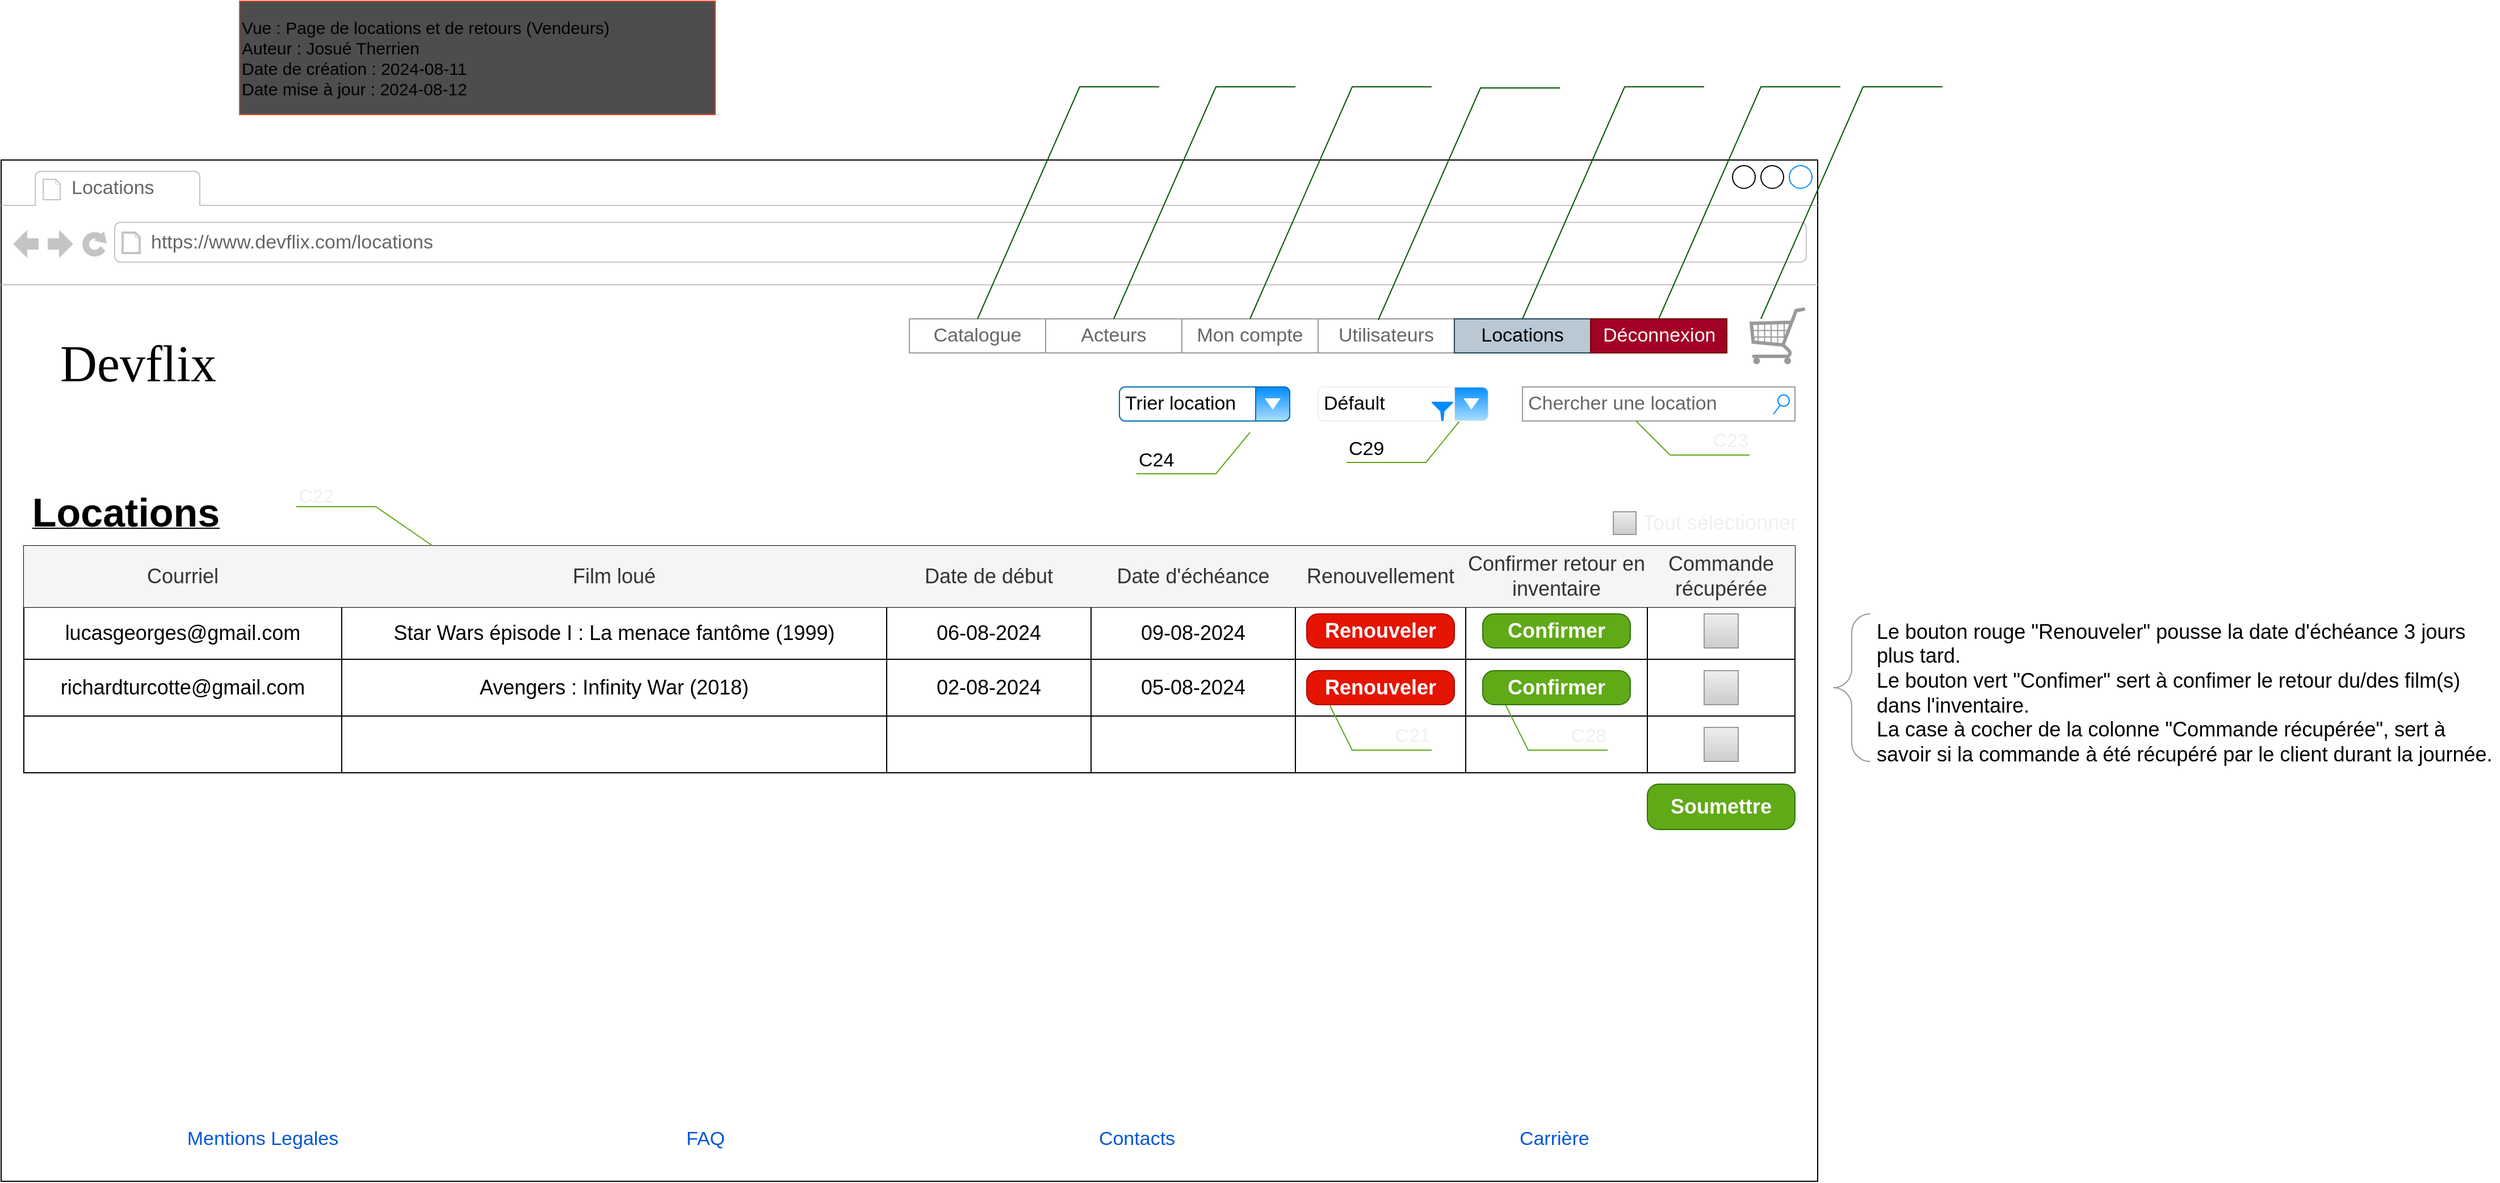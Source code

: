 <mxfile version="21.7.5" type="device">
  <diagram name="Page-1" id="HVN4WzkarxbkS2Vz0N3N">
    <mxGraphModel dx="2390" dy="2307" grid="1" gridSize="10" guides="1" tooltips="1" connect="1" arrows="1" fold="1" page="1" pageScale="1" pageWidth="1600" pageHeight="900" math="0" shadow="0">
      <root>
        <mxCell id="0" />
        <mxCell id="1" parent="0" />
        <mxCell id="bEMmbT1j2NkxgSVrj1q9-1" value="" style="strokeWidth=1;shadow=0;dashed=0;align=center;html=1;shape=mxgraph.mockup.containers.browserWindow;rSize=0;strokeColor2=#008cff;strokeColor3=#c4c4c4;mainText=,;recursiveResize=0;whiteSpace=wrap;spacingTop=0;horizontal=1;fontSize=20;" parent="1" vertex="1">
          <mxGeometry width="1600" height="900" as="geometry" />
        </mxCell>
        <mxCell id="bEMmbT1j2NkxgSVrj1q9-2" value="Locations" style="strokeWidth=1;shadow=0;dashed=0;align=center;html=1;shape=mxgraph.mockup.containers.anchor;fontSize=17;fontColor=#666666;align=left;whiteSpace=wrap;" parent="bEMmbT1j2NkxgSVrj1q9-1" vertex="1">
          <mxGeometry x="60" y="12" width="110" height="26" as="geometry" />
        </mxCell>
        <mxCell id="bEMmbT1j2NkxgSVrj1q9-3" value="https://www.devflix.com/locations" style="strokeWidth=1;shadow=0;dashed=0;align=center;html=1;shape=mxgraph.mockup.containers.anchor;rSize=0;fontSize=17;fontColor=#666666;align=left;" parent="bEMmbT1j2NkxgSVrj1q9-1" vertex="1">
          <mxGeometry x="130" y="60" width="250" height="26" as="geometry" />
        </mxCell>
        <mxCell id="bEMmbT1j2NkxgSVrj1q9-4" value="Chercher une location" style="strokeWidth=1;shadow=0;dashed=0;align=center;html=1;shape=mxgraph.mockup.forms.searchBox;strokeColor=#999999;mainText=;strokeColor2=#008cff;fontColor=#666666;fontSize=17;align=left;spacingLeft=3;whiteSpace=wrap;container=1;" parent="bEMmbT1j2NkxgSVrj1q9-1" vertex="1">
          <mxGeometry x="1340" y="200" width="240" height="30" as="geometry" />
        </mxCell>
        <mxCell id="bEMmbT1j2NkxgSVrj1q9-5" value="&lt;b&gt;&lt;u&gt;&lt;font style=&quot;font-size: 35px;&quot;&gt;Locations&lt;/font&gt;&lt;/u&gt;&lt;/b&gt;" style="text;html=1;strokeColor=none;fillColor=none;align=center;verticalAlign=middle;whiteSpace=wrap;rounded=0;" parent="bEMmbT1j2NkxgSVrj1q9-1" vertex="1">
          <mxGeometry x="20" y="280" width="180" height="60" as="geometry" />
        </mxCell>
        <mxCell id="bEMmbT1j2NkxgSVrj1q9-6" value="C29" style="strokeWidth=1;shadow=0;dashed=0;align=center;html=1;shape=mxgraph.mockup.text.callout;linkText=;textSize=17;textColor=#666666;callDir=SW;callStyle=line;fontSize=17;align=left;verticalAlign=bottom;strokeColor=#60A917;" parent="bEMmbT1j2NkxgSVrj1q9-1" vertex="1">
          <mxGeometry x="1185" y="229.5" width="100" height="37" as="geometry" />
        </mxCell>
        <mxCell id="bEMmbT1j2NkxgSVrj1q9-7" value="&lt;font color=&quot;#f0f0f0&quot;&gt;C23&lt;/font&gt;" style="strokeWidth=1;shadow=0;dashed=0;align=center;html=1;shape=mxgraph.mockup.text.callout;linkText=;textSize=17;textColor=#666666;callDir=SE;callStyle=line;fontSize=17;fontColor=#666666;align=right;verticalAlign=bottom;strokeColor=#60A917;" parent="bEMmbT1j2NkxgSVrj1q9-1" vertex="1">
          <mxGeometry x="1440" y="230" width="100" height="30" as="geometry" />
        </mxCell>
        <mxCell id="bEMmbT1j2NkxgSVrj1q9-9" value="&lt;font color=&quot;#000000&quot;&gt;Défault&lt;/font&gt;" style="strokeWidth=1;shadow=0;dashed=0;align=center;html=1;shape=mxgraph.mockup.forms.comboBox;strokeColor=#F0F0F0;fillColor=#008CFF;align=left;fillColor2=#aaddff;mainText=;fontColor=#ffffff;fontSize=17;spacingLeft=3;labelBackgroundColor=none;" parent="bEMmbT1j2NkxgSVrj1q9-1" vertex="1">
          <mxGeometry x="1160" y="200" width="150" height="30" as="geometry" />
        </mxCell>
        <mxCell id="bEMmbT1j2NkxgSVrj1q9-10" value="" style="sketch=0;aspect=fixed;pointerEvents=1;shadow=0;dashed=0;html=1;strokeColor=none;labelPosition=center;verticalLabelPosition=bottom;verticalAlign=top;align=center;fillColor=#008cff;shape=mxgraph.mscae.enterprise.filter;container=1;" parent="bEMmbT1j2NkxgSVrj1q9-1" vertex="1">
          <mxGeometry x="1260" y="213" width="18.89" height="17" as="geometry">
            <mxRectangle x="580" y="120" width="50" height="40" as="alternateBounds" />
          </mxGeometry>
        </mxCell>
        <mxCell id="bEMmbT1j2NkxgSVrj1q9-11" value="" style="shape=table;startSize=0;container=1;collapsible=0;childLayout=tableLayout;fontSize=18;" parent="bEMmbT1j2NkxgSVrj1q9-1" vertex="1">
          <mxGeometry x="20" y="340" width="1560" height="200" as="geometry" />
        </mxCell>
        <mxCell id="bEMmbT1j2NkxgSVrj1q9-12" style="shape=tableRow;horizontal=0;startSize=0;swimlaneHead=0;swimlaneBody=0;strokeColor=inherit;top=0;left=0;bottom=0;right=0;collapsible=0;dropTarget=0;fillColor=none;points=[[0,0.5],[1,0.5]];portConstraint=eastwest;fontSize=18;" parent="bEMmbT1j2NkxgSVrj1q9-11" vertex="1">
          <mxGeometry width="1560" height="54" as="geometry" />
        </mxCell>
        <mxCell id="bEMmbT1j2NkxgSVrj1q9-13" value="Courriel" style="shape=partialRectangle;html=1;whiteSpace=wrap;connectable=0;overflow=hidden;top=0;left=0;bottom=0;right=0;pointerEvents=1;fontSize=18;fillColor=#f5f5f5;strokeColor=#666666;strokeWidth=1;fillStyle=auto;fontColor=#333333;" parent="bEMmbT1j2NkxgSVrj1q9-12" vertex="1">
          <mxGeometry width="280" height="54" as="geometry">
            <mxRectangle width="280" height="54" as="alternateBounds" />
          </mxGeometry>
        </mxCell>
        <mxCell id="bEMmbT1j2NkxgSVrj1q9-14" value="Film loué" style="shape=partialRectangle;html=1;whiteSpace=wrap;connectable=0;strokeColor=#666666;overflow=hidden;fillColor=#f5f5f5;top=0;left=0;bottom=0;right=0;pointerEvents=1;fontSize=18;fontColor=#333333;" parent="bEMmbT1j2NkxgSVrj1q9-12" vertex="1">
          <mxGeometry x="280" width="480" height="54" as="geometry">
            <mxRectangle width="480" height="54" as="alternateBounds" />
          </mxGeometry>
        </mxCell>
        <mxCell id="bEMmbT1j2NkxgSVrj1q9-15" value="Date de début" style="shape=partialRectangle;html=1;whiteSpace=wrap;connectable=0;strokeColor=#666666;overflow=hidden;fillColor=#f5f5f5;top=0;left=0;bottom=0;right=0;pointerEvents=1;fontSize=18;fontColor=#333333;" parent="bEMmbT1j2NkxgSVrj1q9-12" vertex="1">
          <mxGeometry x="760" width="180" height="54" as="geometry">
            <mxRectangle width="180" height="54" as="alternateBounds" />
          </mxGeometry>
        </mxCell>
        <mxCell id="bEMmbT1j2NkxgSVrj1q9-16" value="Date d&#39;échéance" style="shape=partialRectangle;html=1;whiteSpace=wrap;connectable=0;strokeColor=#666666;overflow=hidden;fillColor=#f5f5f5;top=0;left=0;bottom=0;right=0;pointerEvents=1;fontSize=18;fontColor=#333333;" parent="bEMmbT1j2NkxgSVrj1q9-12" vertex="1">
          <mxGeometry x="940" width="180" height="54" as="geometry">
            <mxRectangle width="180" height="54" as="alternateBounds" />
          </mxGeometry>
        </mxCell>
        <mxCell id="bEMmbT1j2NkxgSVrj1q9-17" value="Renouvellement" style="shape=partialRectangle;html=1;whiteSpace=wrap;connectable=0;strokeColor=#666666;overflow=hidden;fillColor=#f5f5f5;top=0;left=0;bottom=0;right=0;pointerEvents=1;fontSize=18;fontColor=#333333;" parent="bEMmbT1j2NkxgSVrj1q9-12" vertex="1">
          <mxGeometry x="1120" width="150" height="54" as="geometry">
            <mxRectangle width="150" height="54" as="alternateBounds" />
          </mxGeometry>
        </mxCell>
        <mxCell id="bEMmbT1j2NkxgSVrj1q9-74" value="Confirmer retour en inventaire" style="shape=partialRectangle;html=1;whiteSpace=wrap;connectable=0;strokeColor=#666666;overflow=hidden;fillColor=#f5f5f5;top=0;left=0;bottom=0;right=0;pointerEvents=1;fontSize=18;fontColor=#333333;" parent="bEMmbT1j2NkxgSVrj1q9-12" vertex="1">
          <mxGeometry x="1270" width="160" height="54" as="geometry">
            <mxRectangle width="160" height="54" as="alternateBounds" />
          </mxGeometry>
        </mxCell>
        <mxCell id="BPPYJYvA0qmpn3tpTG_3-31" value="Commande récupérée" style="shape=partialRectangle;html=1;whiteSpace=wrap;connectable=0;strokeColor=#666666;overflow=hidden;fillColor=#f5f5f5;top=0;left=0;bottom=0;right=0;pointerEvents=1;fontSize=18;fontColor=#333333;" vertex="1" parent="bEMmbT1j2NkxgSVrj1q9-12">
          <mxGeometry x="1430" width="130" height="54" as="geometry">
            <mxRectangle width="130" height="54" as="alternateBounds" />
          </mxGeometry>
        </mxCell>
        <mxCell id="bEMmbT1j2NkxgSVrj1q9-18" value="" style="shape=tableRow;horizontal=0;startSize=0;swimlaneHead=0;swimlaneBody=0;strokeColor=inherit;top=0;left=0;bottom=0;right=0;collapsible=0;dropTarget=0;fillColor=none;points=[[0,0.5],[1,0.5]];portConstraint=eastwest;fontSize=18;" parent="bEMmbT1j2NkxgSVrj1q9-11" vertex="1">
          <mxGeometry y="54" width="1560" height="46" as="geometry" />
        </mxCell>
        <mxCell id="bEMmbT1j2NkxgSVrj1q9-19" value="lucasgeorges@gmail.com" style="shape=partialRectangle;html=1;whiteSpace=wrap;connectable=0;strokeColor=inherit;overflow=hidden;fillColor=none;top=0;left=0;bottom=0;right=0;pointerEvents=1;fontSize=18;" parent="bEMmbT1j2NkxgSVrj1q9-18" vertex="1">
          <mxGeometry width="280" height="46" as="geometry">
            <mxRectangle width="280" height="46" as="alternateBounds" />
          </mxGeometry>
        </mxCell>
        <mxCell id="bEMmbT1j2NkxgSVrj1q9-20" value="Star Wars épisode I : La menace fantôme (1999)" style="shape=partialRectangle;html=1;whiteSpace=wrap;connectable=0;strokeColor=inherit;overflow=hidden;fillColor=none;top=0;left=0;bottom=0;right=0;pointerEvents=1;fontSize=18;" parent="bEMmbT1j2NkxgSVrj1q9-18" vertex="1">
          <mxGeometry x="280" width="480" height="46" as="geometry">
            <mxRectangle width="480" height="46" as="alternateBounds" />
          </mxGeometry>
        </mxCell>
        <mxCell id="bEMmbT1j2NkxgSVrj1q9-21" value="06-08-2024" style="shape=partialRectangle;html=1;whiteSpace=wrap;connectable=0;strokeColor=inherit;overflow=hidden;fillColor=none;top=0;left=0;bottom=0;right=0;pointerEvents=1;fontSize=18;" parent="bEMmbT1j2NkxgSVrj1q9-18" vertex="1">
          <mxGeometry x="760" width="180" height="46" as="geometry">
            <mxRectangle width="180" height="46" as="alternateBounds" />
          </mxGeometry>
        </mxCell>
        <mxCell id="bEMmbT1j2NkxgSVrj1q9-22" value="09-08-2024" style="shape=partialRectangle;html=1;whiteSpace=wrap;connectable=0;strokeColor=inherit;overflow=hidden;fillColor=none;top=0;left=0;bottom=0;right=0;pointerEvents=1;fontSize=18;" parent="bEMmbT1j2NkxgSVrj1q9-18" vertex="1">
          <mxGeometry x="940" width="180" height="46" as="geometry">
            <mxRectangle width="180" height="46" as="alternateBounds" />
          </mxGeometry>
        </mxCell>
        <mxCell id="bEMmbT1j2NkxgSVrj1q9-23" style="shape=partialRectangle;html=1;whiteSpace=wrap;connectable=0;strokeColor=inherit;overflow=hidden;fillColor=none;top=0;left=0;bottom=0;right=0;pointerEvents=1;fontSize=18;" parent="bEMmbT1j2NkxgSVrj1q9-18" vertex="1">
          <mxGeometry x="1120" width="150" height="46" as="geometry">
            <mxRectangle width="150" height="46" as="alternateBounds" />
          </mxGeometry>
        </mxCell>
        <mxCell id="bEMmbT1j2NkxgSVrj1q9-75" style="shape=partialRectangle;html=1;whiteSpace=wrap;connectable=0;strokeColor=inherit;overflow=hidden;fillColor=none;top=0;left=0;bottom=0;right=0;pointerEvents=1;fontSize=18;" parent="bEMmbT1j2NkxgSVrj1q9-18" vertex="1">
          <mxGeometry x="1270" width="160" height="46" as="geometry">
            <mxRectangle width="160" height="46" as="alternateBounds" />
          </mxGeometry>
        </mxCell>
        <mxCell id="BPPYJYvA0qmpn3tpTG_3-32" style="shape=partialRectangle;html=1;whiteSpace=wrap;connectable=0;strokeColor=inherit;overflow=hidden;fillColor=none;top=0;left=0;bottom=0;right=0;pointerEvents=1;fontSize=18;" vertex="1" parent="bEMmbT1j2NkxgSVrj1q9-18">
          <mxGeometry x="1430" width="130" height="46" as="geometry">
            <mxRectangle width="130" height="46" as="alternateBounds" />
          </mxGeometry>
        </mxCell>
        <mxCell id="bEMmbT1j2NkxgSVrj1q9-24" value="" style="shape=tableRow;horizontal=0;startSize=0;swimlaneHead=0;swimlaneBody=0;strokeColor=inherit;top=0;left=0;bottom=0;right=0;collapsible=0;dropTarget=0;fillColor=none;points=[[0,0.5],[1,0.5]];portConstraint=eastwest;fontSize=18;" parent="bEMmbT1j2NkxgSVrj1q9-11" vertex="1">
          <mxGeometry y="100" width="1560" height="50" as="geometry" />
        </mxCell>
        <mxCell id="bEMmbT1j2NkxgSVrj1q9-25" value="richardturcotte@gmail.com" style="shape=partialRectangle;html=1;whiteSpace=wrap;connectable=0;overflow=hidden;top=0;left=0;bottom=0;right=0;pointerEvents=1;fontSize=18;fillColor=none;" parent="bEMmbT1j2NkxgSVrj1q9-24" vertex="1">
          <mxGeometry width="280" height="50" as="geometry">
            <mxRectangle width="280" height="50" as="alternateBounds" />
          </mxGeometry>
        </mxCell>
        <mxCell id="bEMmbT1j2NkxgSVrj1q9-26" value="Avengers : Infinity War (2018)" style="shape=partialRectangle;html=1;whiteSpace=wrap;connectable=0;overflow=hidden;top=0;left=0;bottom=0;right=0;pointerEvents=1;fontSize=18;fillColor=none;" parent="bEMmbT1j2NkxgSVrj1q9-24" vertex="1">
          <mxGeometry x="280" width="480" height="50" as="geometry">
            <mxRectangle width="480" height="50" as="alternateBounds" />
          </mxGeometry>
        </mxCell>
        <mxCell id="bEMmbT1j2NkxgSVrj1q9-27" value="02-08-2024" style="shape=partialRectangle;html=1;whiteSpace=wrap;connectable=0;overflow=hidden;top=0;left=0;bottom=0;right=0;pointerEvents=1;fontSize=18;fillColor=none;" parent="bEMmbT1j2NkxgSVrj1q9-24" vertex="1">
          <mxGeometry x="760" width="180" height="50" as="geometry">
            <mxRectangle width="180" height="50" as="alternateBounds" />
          </mxGeometry>
        </mxCell>
        <mxCell id="bEMmbT1j2NkxgSVrj1q9-28" value="05-08-2024" style="shape=partialRectangle;html=1;whiteSpace=wrap;connectable=0;overflow=hidden;top=0;left=0;bottom=0;right=0;pointerEvents=1;fontSize=18;fillColor=none;" parent="bEMmbT1j2NkxgSVrj1q9-24" vertex="1">
          <mxGeometry x="940" width="180" height="50" as="geometry">
            <mxRectangle width="180" height="50" as="alternateBounds" />
          </mxGeometry>
        </mxCell>
        <mxCell id="bEMmbT1j2NkxgSVrj1q9-29" style="shape=partialRectangle;html=1;whiteSpace=wrap;connectable=0;overflow=hidden;top=0;left=0;bottom=0;right=0;pointerEvents=1;fontSize=18;fillColor=none;" parent="bEMmbT1j2NkxgSVrj1q9-24" vertex="1">
          <mxGeometry x="1120" width="150" height="50" as="geometry">
            <mxRectangle width="150" height="50" as="alternateBounds" />
          </mxGeometry>
        </mxCell>
        <mxCell id="bEMmbT1j2NkxgSVrj1q9-76" style="shape=partialRectangle;html=1;whiteSpace=wrap;connectable=0;overflow=hidden;top=0;left=0;bottom=0;right=0;pointerEvents=1;fontSize=18;fillColor=none;" parent="bEMmbT1j2NkxgSVrj1q9-24" vertex="1">
          <mxGeometry x="1270" width="160" height="50" as="geometry">
            <mxRectangle width="160" height="50" as="alternateBounds" />
          </mxGeometry>
        </mxCell>
        <mxCell id="BPPYJYvA0qmpn3tpTG_3-33" style="shape=partialRectangle;html=1;whiteSpace=wrap;connectable=0;overflow=hidden;top=0;left=0;bottom=0;right=0;pointerEvents=1;fontSize=18;fillColor=none;" vertex="1" parent="bEMmbT1j2NkxgSVrj1q9-24">
          <mxGeometry x="1430" width="130" height="50" as="geometry">
            <mxRectangle width="130" height="50" as="alternateBounds" />
          </mxGeometry>
        </mxCell>
        <mxCell id="BPPYJYvA0qmpn3tpTG_3-24" style="shape=tableRow;horizontal=0;startSize=0;swimlaneHead=0;swimlaneBody=0;strokeColor=inherit;top=0;left=0;bottom=0;right=0;collapsible=0;dropTarget=0;fillColor=none;points=[[0,0.5],[1,0.5]];portConstraint=eastwest;fontSize=18;" vertex="1" parent="bEMmbT1j2NkxgSVrj1q9-11">
          <mxGeometry y="150" width="1560" height="50" as="geometry" />
        </mxCell>
        <mxCell id="BPPYJYvA0qmpn3tpTG_3-25" style="shape=partialRectangle;html=1;whiteSpace=wrap;connectable=0;overflow=hidden;top=0;left=0;bottom=0;right=0;pointerEvents=1;fontSize=18;fillColor=none;" vertex="1" parent="BPPYJYvA0qmpn3tpTG_3-24">
          <mxGeometry width="280" height="50" as="geometry">
            <mxRectangle width="280" height="50" as="alternateBounds" />
          </mxGeometry>
        </mxCell>
        <mxCell id="BPPYJYvA0qmpn3tpTG_3-26" style="shape=partialRectangle;html=1;whiteSpace=wrap;connectable=0;overflow=hidden;top=0;left=0;bottom=0;right=0;pointerEvents=1;fontSize=18;fillColor=none;" vertex="1" parent="BPPYJYvA0qmpn3tpTG_3-24">
          <mxGeometry x="280" width="480" height="50" as="geometry">
            <mxRectangle width="480" height="50" as="alternateBounds" />
          </mxGeometry>
        </mxCell>
        <mxCell id="BPPYJYvA0qmpn3tpTG_3-27" style="shape=partialRectangle;html=1;whiteSpace=wrap;connectable=0;overflow=hidden;top=0;left=0;bottom=0;right=0;pointerEvents=1;fontSize=18;fillColor=none;" vertex="1" parent="BPPYJYvA0qmpn3tpTG_3-24">
          <mxGeometry x="760" width="180" height="50" as="geometry">
            <mxRectangle width="180" height="50" as="alternateBounds" />
          </mxGeometry>
        </mxCell>
        <mxCell id="BPPYJYvA0qmpn3tpTG_3-28" style="shape=partialRectangle;html=1;whiteSpace=wrap;connectable=0;overflow=hidden;top=0;left=0;bottom=0;right=0;pointerEvents=1;fontSize=18;fillColor=none;" vertex="1" parent="BPPYJYvA0qmpn3tpTG_3-24">
          <mxGeometry x="940" width="180" height="50" as="geometry">
            <mxRectangle width="180" height="50" as="alternateBounds" />
          </mxGeometry>
        </mxCell>
        <mxCell id="BPPYJYvA0qmpn3tpTG_3-29" style="shape=partialRectangle;html=1;whiteSpace=wrap;connectable=0;overflow=hidden;top=0;left=0;bottom=0;right=0;pointerEvents=1;fontSize=18;fillColor=none;" vertex="1" parent="BPPYJYvA0qmpn3tpTG_3-24">
          <mxGeometry x="1120" width="150" height="50" as="geometry">
            <mxRectangle width="150" height="50" as="alternateBounds" />
          </mxGeometry>
        </mxCell>
        <mxCell id="BPPYJYvA0qmpn3tpTG_3-30" style="shape=partialRectangle;html=1;whiteSpace=wrap;connectable=0;overflow=hidden;top=0;left=0;bottom=0;right=0;pointerEvents=1;fontSize=18;fillColor=none;" vertex="1" parent="BPPYJYvA0qmpn3tpTG_3-24">
          <mxGeometry x="1270" width="160" height="50" as="geometry">
            <mxRectangle width="160" height="50" as="alternateBounds" />
          </mxGeometry>
        </mxCell>
        <mxCell id="BPPYJYvA0qmpn3tpTG_3-34" style="shape=partialRectangle;html=1;whiteSpace=wrap;connectable=0;overflow=hidden;top=0;left=0;bottom=0;right=0;pointerEvents=1;fontSize=18;fillColor=none;" vertex="1" parent="BPPYJYvA0qmpn3tpTG_3-24">
          <mxGeometry x="1430" width="130" height="50" as="geometry">
            <mxRectangle width="130" height="50" as="alternateBounds" />
          </mxGeometry>
        </mxCell>
        <mxCell id="bEMmbT1j2NkxgSVrj1q9-48" value="Mentions Legales" style="fillColor=none;strokeColor=none;html=1;fontColor=#0057D8;align=center;verticalAlign=middle;fontStyle=0;fontSize=17;" parent="bEMmbT1j2NkxgSVrj1q9-1" vertex="1">
          <mxGeometry x="105" y="825" width="250" height="75" as="geometry" />
        </mxCell>
        <mxCell id="bEMmbT1j2NkxgSVrj1q9-49" value="FAQ" style="fillColor=none;strokeColor=none;html=1;fontColor=#0057D8;align=center;verticalAlign=middle;fontStyle=0;fontSize=17;fontFamily=Helvetica;" parent="bEMmbT1j2NkxgSVrj1q9-1" vertex="1">
          <mxGeometry x="495" y="825" width="250" height="75" as="geometry" />
        </mxCell>
        <mxCell id="bEMmbT1j2NkxgSVrj1q9-50" value="Contacts" style="fillColor=none;strokeColor=none;html=1;fontColor=#0057D8;align=center;verticalAlign=middle;fontStyle=0;fontSize=17;fontFamily=Helvetica;" parent="bEMmbT1j2NkxgSVrj1q9-1" vertex="1">
          <mxGeometry x="875" y="825" width="250" height="75" as="geometry" />
        </mxCell>
        <mxCell id="bEMmbT1j2NkxgSVrj1q9-51" value="Carrière&amp;nbsp;" style="fillColor=none;strokeColor=none;html=1;fontColor=#0057D8;align=center;verticalAlign=middle;fontStyle=0;fontSize=17;fontFamily=Helvetica;" parent="bEMmbT1j2NkxgSVrj1q9-1" vertex="1">
          <mxGeometry x="1245" y="825" width="250" height="75" as="geometry" />
        </mxCell>
        <mxCell id="bEMmbT1j2NkxgSVrj1q9-52" value="Devflix" style="text;html=1;points=[];align=left;verticalAlign=top;spacingTop=-4;fontSize=45;fontFamily=Verdana;" parent="bEMmbT1j2NkxgSVrj1q9-1" vertex="1">
          <mxGeometry x="50" y="150" width="340" height="50" as="geometry" />
        </mxCell>
        <mxCell id="bEMmbT1j2NkxgSVrj1q9-53" value="&lt;font style=&quot;font-size: 18px;&quot;&gt;Renouveler&lt;/font&gt;" style="strokeWidth=1;shadow=0;dashed=0;align=center;html=1;shape=mxgraph.mockup.buttons.button;strokeColor=#B20000;mainText=;buttonStyle=round;fontSize=17;fontStyle=1;fillColor=#e51400;whiteSpace=wrap;fontColor=#ffffff;" parent="bEMmbT1j2NkxgSVrj1q9-1" vertex="1">
          <mxGeometry x="1150" y="450" width="130" height="30" as="geometry" />
        </mxCell>
        <mxCell id="bEMmbT1j2NkxgSVrj1q9-54" value="C21" style="strokeWidth=1;shadow=0;dashed=0;align=center;html=1;shape=mxgraph.mockup.text.callout;linkText=;textSize=17;textColor=#666666;callDir=SE;callStyle=line;fontSize=17;fontColor=#F0F0F0;align=right;verticalAlign=bottom;strokeColor=#60A917;" parent="bEMmbT1j2NkxgSVrj1q9-1" vertex="1">
          <mxGeometry x="1170" y="480" width="90" height="40" as="geometry" />
        </mxCell>
        <mxCell id="bEMmbT1j2NkxgSVrj1q9-80" value="C28" style="strokeWidth=1;shadow=0;dashed=0;align=center;html=1;shape=mxgraph.mockup.text.callout;linkText=;textSize=17;textColor=#666666;callDir=SE;callStyle=line;fontSize=17;fontColor=#F0F0F0;align=right;verticalAlign=bottom;strokeColor=#60A917;" parent="bEMmbT1j2NkxgSVrj1q9-1" vertex="1">
          <mxGeometry x="1325" y="480" width="90" height="40" as="geometry" />
        </mxCell>
        <mxCell id="bEMmbT1j2NkxgSVrj1q9-81" value="&lt;font style=&quot;font-size: 18px;&quot;&gt;Confirmer&lt;/font&gt;" style="strokeWidth=1;shadow=0;dashed=0;align=center;html=1;shape=mxgraph.mockup.buttons.button;strokeColor=#2D7600;fontColor=#ffffff;mainText=;buttonStyle=round;fontSize=17;fontStyle=1;fillColor=#60a917;whiteSpace=wrap;" parent="bEMmbT1j2NkxgSVrj1q9-1" vertex="1">
          <mxGeometry x="1305" y="450" width="130" height="30" as="geometry" />
        </mxCell>
        <mxCell id="bEMmbT1j2NkxgSVrj1q9-83" value="&lt;font style=&quot;font-size: 18px;&quot;&gt;Confirmer&lt;/font&gt;" style="strokeWidth=1;shadow=0;dashed=0;align=center;html=1;shape=mxgraph.mockup.buttons.button;strokeColor=#2D7600;fontColor=#ffffff;mainText=;buttonStyle=round;fontSize=17;fontStyle=1;fillColor=#60a917;whiteSpace=wrap;" parent="bEMmbT1j2NkxgSVrj1q9-1" vertex="1">
          <mxGeometry x="1305" y="400" width="130" height="30" as="geometry" />
        </mxCell>
        <mxCell id="bEMmbT1j2NkxgSVrj1q9-84" value="&lt;font style=&quot;font-size: 18px;&quot;&gt;Renouveler&lt;/font&gt;" style="strokeWidth=1;shadow=0;dashed=0;align=center;html=1;shape=mxgraph.mockup.buttons.button;strokeColor=#B20000;mainText=;buttonStyle=round;fontSize=17;fontStyle=1;fillColor=#e51400;whiteSpace=wrap;fontColor=#ffffff;" parent="bEMmbT1j2NkxgSVrj1q9-1" vertex="1">
          <mxGeometry x="1150.0" y="400" width="130" height="30" as="geometry" />
        </mxCell>
        <mxCell id="BPPYJYvA0qmpn3tpTG_3-35" value="" style="strokeWidth=1;shadow=0;dashed=0;align=center;html=1;shape=mxgraph.mockup.forms.rrect;rSize=0;fillColor=#eeeeee;strokeColor=#999999;gradientColor=#cccccc;align=left;spacingLeft=4;fontSize=17;fontColor=#666666;labelPosition=right;" vertex="1" parent="bEMmbT1j2NkxgSVrj1q9-1">
          <mxGeometry x="1500" y="400" width="30" height="30" as="geometry" />
        </mxCell>
        <mxCell id="BPPYJYvA0qmpn3tpTG_3-36" value="&lt;font style=&quot;font-size: 18px;&quot;&gt;Soumettre&lt;/font&gt;" style="strokeWidth=1;shadow=0;dashed=0;align=center;html=1;shape=mxgraph.mockup.buttons.button;strokeColor=#2D7600;fontColor=#ffffff;mainText=;buttonStyle=round;fontSize=17;fontStyle=1;fillColor=#60a917;whiteSpace=wrap;" vertex="1" parent="bEMmbT1j2NkxgSVrj1q9-1">
          <mxGeometry x="1450" y="550" width="130" height="40" as="geometry" />
        </mxCell>
        <mxCell id="BPPYJYvA0qmpn3tpTG_3-37" value="" style="strokeWidth=1;shadow=0;dashed=0;align=center;html=1;shape=mxgraph.mockup.forms.rrect;rSize=0;fillColor=#eeeeee;strokeColor=#999999;gradientColor=#cccccc;align=left;spacingLeft=4;fontSize=17;fontColor=#666666;labelPosition=right;" vertex="1" parent="bEMmbT1j2NkxgSVrj1q9-1">
          <mxGeometry x="1500" y="450" width="30" height="30" as="geometry" />
        </mxCell>
        <mxCell id="BPPYJYvA0qmpn3tpTG_3-38" value="" style="strokeWidth=1;shadow=0;dashed=0;align=center;html=1;shape=mxgraph.mockup.forms.rrect;rSize=0;fillColor=#eeeeee;strokeColor=#999999;gradientColor=#cccccc;align=left;spacingLeft=4;fontSize=17;fontColor=#666666;labelPosition=right;" vertex="1" parent="bEMmbT1j2NkxgSVrj1q9-1">
          <mxGeometry x="1500" y="500" width="30" height="30" as="geometry" />
        </mxCell>
        <mxCell id="BPPYJYvA0qmpn3tpTG_3-42" value="Tout sélectionner" style="strokeWidth=1;shadow=0;dashed=0;align=center;html=1;shape=mxgraph.mockup.forms.rrect;rSize=0;fillColor=#eeeeee;strokeColor=#999999;gradientColor=#cccccc;align=left;spacingLeft=4;fontSize=18;fontColor=#F0F0F0;labelPosition=right;" vertex="1" parent="bEMmbT1j2NkxgSVrj1q9-1">
          <mxGeometry x="1420" y="310" width="20" height="20" as="geometry" />
        </mxCell>
        <mxCell id="BPPYJYvA0qmpn3tpTG_3-46" value="C24" style="strokeWidth=1;shadow=0;dashed=0;align=center;html=1;shape=mxgraph.mockup.text.callout;linkText=;textSize=17;textColor=#666666;callDir=SW;callStyle=line;fontSize=17;align=left;verticalAlign=bottom;strokeColor=#60A917;" vertex="1" parent="bEMmbT1j2NkxgSVrj1q9-1">
          <mxGeometry x="1000" y="240" width="100" height="36.5" as="geometry" />
        </mxCell>
        <mxCell id="BPPYJYvA0qmpn3tpTG_3-47" value="&lt;font color=&quot;#f0f0f0&quot;&gt;C22&lt;/font&gt;" style="strokeWidth=1;shadow=0;dashed=0;align=center;html=1;shape=mxgraph.mockup.text.callout;linkText=;textSize=17;textColor=#666666;callDir=NW;callStyle=line;fontSize=17;fontColor=#666666;align=left;verticalAlign=top;strokeColor=#60A917;flipH=0;" vertex="1" parent="bEMmbT1j2NkxgSVrj1q9-1">
          <mxGeometry x="260" y="280" width="120" height="60" as="geometry" />
        </mxCell>
        <mxCell id="bEMmbT1j2NkxgSVrj1q9-72" value="" style="labelPosition=right;align=left;strokeWidth=1;shape=mxgraph.mockup.markup.curlyBrace;html=1;shadow=0;dashed=0;strokeColor=#999999;direction=south;flipH=1;" parent="1" vertex="1">
          <mxGeometry x="1610" y="400" width="40" height="130" as="geometry" />
        </mxCell>
        <mxCell id="bEMmbT1j2NkxgSVrj1q9-73" value="&lt;font style=&quot;font-size: 18px;&quot;&gt;Le bouton rouge &quot;Renouveler&quot; pousse la date d&#39;échéance 3 jours plus tard.&lt;br&gt;Le bouton vert &quot;Confimer&quot; sert à confimer le retour du/des film(s) dans l&#39;inventaire.&lt;br&gt;La case à cocher de la colonne &quot;Commande récupérée&quot;, sert à savoir si la commande à été récupéré par le client durant la journée.&lt;br&gt;&lt;/font&gt;" style="text;html=1;strokeColor=none;fillColor=none;align=left;verticalAlign=middle;whiteSpace=wrap;rounded=0;" parent="1" vertex="1">
          <mxGeometry x="1650" y="422.5" width="550" height="95" as="geometry" />
        </mxCell>
        <mxCell id="svUkmwiJ7DiEOeQE-FV4-1" value="&lt;font style=&quot;font-size: 15px;&quot;&gt;Vue : Page de locations et de retours (Vendeurs)&lt;br&gt;Auteur : Josué Therrien&lt;br&gt;Date de création : 2024-08-11&lt;br&gt;Date mise à jour : 2024-08-12&lt;/font&gt;" style="rounded=0;whiteSpace=wrap;html=1;align=left;fillColor=#4D4D4D;strokeColor=#F04624;" parent="1" vertex="1">
          <mxGeometry x="210" y="-140" width="419" height="100" as="geometry" />
        </mxCell>
        <mxCell id="ful-t7e2qjo3mLuP1FfM-1" value="" style="group;movable=1;resizable=1;rotatable=1;deletable=1;editable=1;locked=0;connectable=1;" parent="1" vertex="1" connectable="0">
          <mxGeometry x="780" y="-90" width="930" height="320" as="geometry" />
        </mxCell>
        <mxCell id="ful-t7e2qjo3mLuP1FfM-2" value="" style="swimlane;shape=mxgraph.bootstrap.anchor;strokeColor=#999999;fillColor=#ffffff;fontColor=#666666;childLayout=stackLayout;horizontal=0;startSize=0;horizontalStack=1;resizeParent=1;resizeParentMax=0;resizeLast=0;collapsible=0;marginBottom=0;whiteSpace=wrap;html=1;" parent="ful-t7e2qjo3mLuP1FfM-1" vertex="1">
          <mxGeometry x="20" y="230" width="720" height="30" as="geometry" />
        </mxCell>
        <mxCell id="ful-t7e2qjo3mLuP1FfM-3" value="Catalogue" style="text;strokeColor=inherit;align=center;verticalAlign=middle;spacingLeft=10;spacingRight=10;overflow=hidden;points=[[0,0.5],[1,0.5]];portConstraint=eastwest;rotatable=0;whiteSpace=wrap;html=1;fillColor=inherit;fontColor=inherit;fontSize=17;" parent="ful-t7e2qjo3mLuP1FfM-2" vertex="1">
          <mxGeometry width="120" height="30" as="geometry" />
        </mxCell>
        <mxCell id="ful-t7e2qjo3mLuP1FfM-4" value="Acteurs" style="text;strokeColor=inherit;align=center;verticalAlign=middle;spacingLeft=10;spacingRight=10;overflow=hidden;points=[[0,0.5],[1,0.5]];portConstraint=eastwest;rotatable=0;whiteSpace=wrap;html=1;fillColor=inherit;fontColor=inherit;fontSize=17;" parent="ful-t7e2qjo3mLuP1FfM-2" vertex="1">
          <mxGeometry x="120" width="120" height="30" as="geometry" />
        </mxCell>
        <mxCell id="ful-t7e2qjo3mLuP1FfM-5" value="Mon compte" style="text;strokeColor=inherit;align=center;verticalAlign=middle;spacingLeft=10;spacingRight=10;overflow=hidden;points=[[0,0.5],[1,0.5]];portConstraint=eastwest;rotatable=0;whiteSpace=wrap;html=1;fillColor=inherit;fontColor=inherit;fontSize=17;" parent="ful-t7e2qjo3mLuP1FfM-2" vertex="1">
          <mxGeometry x="240" width="120" height="30" as="geometry" />
        </mxCell>
        <mxCell id="ful-t7e2qjo3mLuP1FfM-6" value="Utilisateurs" style="text;strokeColor=inherit;align=center;verticalAlign=middle;spacingLeft=10;spacingRight=10;overflow=hidden;points=[[0,0.5],[1,0.5]];portConstraint=eastwest;rotatable=0;whiteSpace=wrap;html=1;fillColor=inherit;fontColor=inherit;fontSize=17;" parent="ful-t7e2qjo3mLuP1FfM-2" vertex="1">
          <mxGeometry x="360" width="120" height="30" as="geometry" />
        </mxCell>
        <mxCell id="ful-t7e2qjo3mLuP1FfM-7" value="Locations" style="text;strokeColor=#23445d;align=center;verticalAlign=middle;spacingLeft=10;spacingRight=10;overflow=hidden;points=[[0,0.5],[1,0.5]];portConstraint=eastwest;rotatable=0;whiteSpace=wrap;html=1;fillColor=#bac8d3;fontSize=17;" parent="ful-t7e2qjo3mLuP1FfM-2" vertex="1">
          <mxGeometry x="480" width="120" height="30" as="geometry" />
        </mxCell>
        <mxCell id="ful-t7e2qjo3mLuP1FfM-8" value="Déconnexion&amp;nbsp;" style="text;strokeColor=#6F0000;align=center;verticalAlign=middle;spacingLeft=10;spacingRight=10;overflow=hidden;points=[[0,0.5],[1,0.5]];portConstraint=eastwest;rotatable=0;whiteSpace=wrap;html=1;fillColor=#a20025;fontColor=#ffffff;fontSize=17;" parent="ful-t7e2qjo3mLuP1FfM-2" vertex="1">
          <mxGeometry x="600" width="120" height="30" as="geometry" />
        </mxCell>
        <mxCell id="ful-t7e2qjo3mLuP1FfM-9" value="C4" style="strokeWidth=1;shadow=0;dashed=0;align=center;html=1;shape=mxgraph.mockup.text.callout;linkText=;textSize=17;textColor=#666666;callDir=NE;callStyle=line;fontSize=17;align=right;verticalAlign=top;strokeColor=#005700;fillColor=#008a00;fontColor=#ffffff;" parent="ful-t7e2qjo3mLuP1FfM-1" vertex="1">
          <mxGeometry x="200" width="160" height="230" as="geometry" />
        </mxCell>
        <mxCell id="ful-t7e2qjo3mLuP1FfM-10" value="C1" style="strokeWidth=1;shadow=0;dashed=0;align=center;html=1;shape=mxgraph.mockup.text.callout;linkText=;textSize=17;textColor=#666666;callDir=NE;callStyle=line;fontSize=17;align=right;verticalAlign=top;strokeColor=#005700;fillColor=#008a00;fontColor=#ffffff;" parent="ful-t7e2qjo3mLuP1FfM-1" vertex="1">
          <mxGeometry x="80" width="160" height="230" as="geometry" />
        </mxCell>
        <mxCell id="ful-t7e2qjo3mLuP1FfM-11" value="C17" style="strokeWidth=1;shadow=0;dashed=0;align=center;html=1;shape=mxgraph.mockup.text.callout;linkText=;textSize=17;textColor=#666666;callDir=NE;callStyle=line;fontSize=17;align=right;verticalAlign=top;strokeColor=#005700;fillColor=#008a00;fontColor=#ffffff;" parent="ful-t7e2qjo3mLuP1FfM-1" vertex="1">
          <mxGeometry x="320" width="160" height="230" as="geometry" />
        </mxCell>
        <mxCell id="ful-t7e2qjo3mLuP1FfM-12" value="C19" style="strokeWidth=1;shadow=0;dashed=0;align=center;html=1;shape=mxgraph.mockup.text.callout;linkText=;textSize=17;textColor=#666666;callDir=NE;callStyle=line;fontSize=17;align=right;verticalAlign=top;strokeColor=#005700;fillColor=#008a00;fontColor=#ffffff;" parent="ful-t7e2qjo3mLuP1FfM-1" vertex="1">
          <mxGeometry x="560" width="160" height="230" as="geometry" />
        </mxCell>
        <mxCell id="ful-t7e2qjo3mLuP1FfM-13" value="" style="verticalLabelPosition=bottom;shadow=0;dashed=0;align=center;html=1;verticalAlign=top;strokeWidth=1;shape=mxgraph.mockup.misc.shoppingCart;strokeColor=#999999;" parent="ful-t7e2qjo3mLuP1FfM-1" vertex="1">
          <mxGeometry x="760" y="220" width="50" height="50" as="geometry" />
        </mxCell>
        <mxCell id="ful-t7e2qjo3mLuP1FfM-14" value="C46" style="strokeWidth=1;shadow=0;dashed=0;align=center;html=1;shape=mxgraph.mockup.text.callout;linkText=;textSize=17;textColor=#666666;callDir=NE;callStyle=line;fontSize=17;align=right;verticalAlign=top;strokeColor=#005700;fillColor=#008a00;fontColor=#ffffff;" parent="ful-t7e2qjo3mLuP1FfM-1" vertex="1">
          <mxGeometry x="680" width="160" height="230" as="geometry" />
        </mxCell>
        <mxCell id="ful-t7e2qjo3mLuP1FfM-15" value="C9" style="strokeWidth=1;shadow=0;dashed=0;align=center;html=1;shape=mxgraph.mockup.text.callout;linkText=;textSize=17;textColor=#666666;callDir=NE;callStyle=line;fontSize=17;align=right;verticalAlign=top;strokeColor=#005700;fillColor=#008a00;fontColor=#ffffff;container=0;" parent="ful-t7e2qjo3mLuP1FfM-1" vertex="1">
          <mxGeometry x="770" width="160" height="230" as="geometry" />
        </mxCell>
        <mxCell id="ful-t7e2qjo3mLuP1FfM-16" value="C42" style="strokeWidth=1;shadow=0;dashed=0;align=center;html=1;shape=mxgraph.mockup.text.callout;linkText=;textSize=17;textColor=#666666;callDir=NE;callStyle=line;fontSize=17;align=right;verticalAlign=top;strokeColor=#005700;fillColor=#008a00;fontColor=#ffffff;" parent="ful-t7e2qjo3mLuP1FfM-1" vertex="1">
          <mxGeometry x="433" y="1" width="160" height="230" as="geometry" />
        </mxCell>
        <mxCell id="BPPYJYvA0qmpn3tpTG_3-44" value="&lt;font color=&quot;#000000&quot;&gt;Trier location&lt;/font&gt;" style="strokeWidth=1;shadow=0;dashed=0;align=center;html=1;shape=mxgraph.mockup.forms.comboBox;strokeColor=#006EAF;fillColor=#008CFF;align=left;fillColor2=#aaddff;mainText=;fontColor=#ffffff;fontSize=17;spacingLeft=3;" vertex="1" parent="ful-t7e2qjo3mLuP1FfM-1">
          <mxGeometry x="205" y="290" width="150" height="30" as="geometry" />
        </mxCell>
      </root>
    </mxGraphModel>
  </diagram>
</mxfile>
